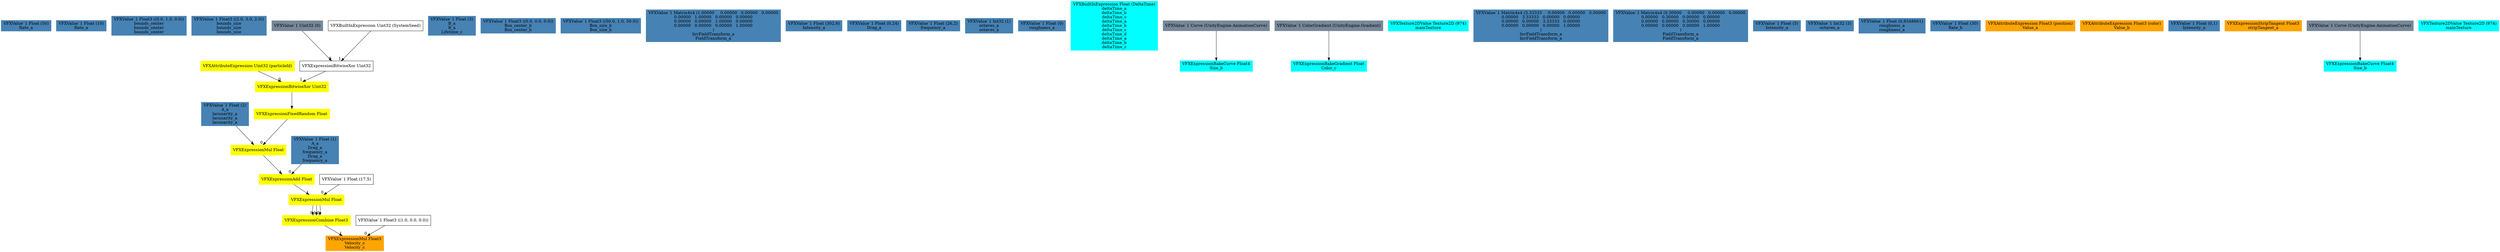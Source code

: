 digraph G {
node0 [shape="box" color="steelblue" style="filled" label="VFXValue`1 Float (50)
Rate_a"]
node1 [shape="box" color="steelblue" style="filled" label="VFXValue`1 Float (10)
Rate_a"]
node2 [shape="box" color="steelblue" style="filled" label="VFXValue`1 Float3 ((0.0, 1.0, 0.0))
bounds_center
bounds_center
bounds_center"]
node3 [shape="box" color="steelblue" style="filled" label="VFXValue`1 Float3 ((2.0, 3.0, 2.0))
bounds_size
bounds_size
bounds_size"]
node4 [shape="box" color="steelblue" style="filled" label="VFXValue`1 Float (2)
A_a
lacunarity_a
lacunarity_a
lacunarity_a"]
node5 [shape="box" color="steelblue" style="filled" label="VFXValue`1 Float (3)
B_a
B_a
Lifetime_c"]
node6 [shape="box" color="steelblue" style="filled" label="VFXValue`1 Float3 ((0.0, 0.0, 0.0))
Box_center_b
Box_center_b"]
node7 [shape="box" color="steelblue" style="filled" label="VFXValue`1 Float3 ((50.0, 1.0, 50.0))
Box_size_b
Box_size_b"]
node8 [shape="box" color="orange" style="filled" label="VFXExpressionMul Float3
Velocity_c
Velocity_c"]
node9 [shape="box" label="VFXValue`1 Float3 ((1.0, 0.0, 0.0))"]
node10 [shape="box" color="yellow" style="filled" label="VFXExpressionCombine Float3"]
node11 [shape="box" color="yellow" style="filled" label="VFXExpressionMul Float"]
node12 [shape="box" label="VFXValue`1 Float (17,5)"]
node13 [shape="box" color="yellow" style="filled" label="VFXExpressionAdd Float"]
node14 [shape="box" color="steelblue" style="filled" label="VFXValue`1 Float (1)
A_a
Drag_a
frequency_a
Drag_a
frequency_a"]
node15 [shape="box" color="yellow" style="filled" label="VFXExpressionMul Float"]
node16 [shape="box" color="yellow" style="filled" label="VFXExpressionFixedRandom Float"]
node17 [shape="box" color="yellow" style="filled" label="VFXExpressionBitwiseXor Uint32"]
node18 [shape="box" color="yellow" style="filled" label="VFXAttributeExpression Uint32 (particleId)"]
node19 [shape="box" label="VFXExpressionBitwiseXor Uint32"]
node20 [shape="box" color="lightslategray" style="filled" label="VFXValue`1 Uint32 (0)"]
node21 [shape="box" label="VFXBuiltInExpression Uint32 (SystemSeed)"]
node22 [shape="box" color="steelblue" style="filled" label="VFXValue`1 Matrix4x4 (1.00000	0.00000	0.00000	0.00000
0.00000	1.00000	0.00000	0.00000
0.00000	0.00000	1.00000	0.00000
0.00000	0.00000	0.00000	1.00000
)
InvFieldTransform_a
FieldTransform_a"]
node23 [shape="box" color="steelblue" style="filled" label="VFXValue`1 Float (302,6)
Intensity_a"]
node24 [shape="box" color="steelblue" style="filled" label="VFXValue`1 Float (0,24)
Drag_a"]
node25 [shape="box" color="steelblue" style="filled" label="VFXValue`1 Float (26,2)
frequency_a"]
node26 [shape="box" color="steelblue" style="filled" label="VFXValue`1 Int32 (1)
octaves_a
octaves_a"]
node27 [shape="box" color="steelblue" style="filled" label="VFXValue`1 Float (0)
roughness_a"]
node28 [shape="box" color="cyan" style="filled" label="VFXBuiltInExpression Float (DeltaTime)
deltaTime_a
deltaTime_b
deltaTime_c
deltaTime_a
deltaTime_b
deltaTime_c
deltaTime_d
deltaTime_a
deltaTime_b
deltaTime_c"]
node29 [shape="box" color="cyan" style="filled" label="VFXExpressionBakeCurve Float4
Size_b"]
node30 [shape="box" color="lightslategray" style="filled" label="VFXValue`1 Curve (UnityEngine.AnimationCurve)"]
node31 [shape="box" color="cyan" style="filled" label="VFXExpressionBakeGradient Float
Color_c"]
node32 [shape="box" color="lightslategray" style="filled" label="VFXValue`1 ColorGradient (UnityEngine.Gradient)"]
node33 [shape="box" color="cyan" style="filled" label="VFXTexture2DValue Texture2D (974)
mainTexture"]
node34 [shape="box" color="steelblue" style="filled" label="VFXValue`1 Matrix4x4 (3.33333	0.00000	0.00000	0.00000
0.00000	3.33333	0.00000	0.00000
0.00000	0.00000	3.33333	0.00000
0.00000	0.00000	0.00000	1.00000
)
InvFieldTransform_a
InvFieldTransform_a"]
node35 [shape="box" color="steelblue" style="filled" label="VFXValue`1 Matrix4x4 (0.30000	0.00000	0.00000	0.00000
0.00000	0.30000	0.00000	0.00000
0.00000	0.00000	0.30000	0.00000
0.00000	0.00000	0.00000	1.00000
)
FieldTransform_a
FieldTransform_a"]
node36 [shape="box" color="steelblue" style="filled" label="VFXValue`1 Float (5)
Intensity_a"]
node37 [shape="box" color="steelblue" style="filled" label="VFXValue`1 Int32 (3)
octaves_a"]
node38 [shape="box" color="steelblue" style="filled" label="VFXValue`1 Float (0,8348661)
roughness_a
roughness_a"]
node39 [shape="box" color="steelblue" style="filled" label="VFXValue`1 Float (30)
Rate_b"]
node40 [shape="box" color="orange" style="filled" label="VFXAttributeExpression Float3 (position)
Value_a"]
node41 [shape="box" color="orange" style="filled" label="VFXAttributeExpression Float3 (color)
Value_b"]
node42 [shape="box" color="steelblue" style="filled" label="VFXValue`1 Float (0,1)
Intensity_a"]
node43 [shape="box" color="orange" style="filled" label="VFXExpressionStripTangent Float3
stripTangent_a"]
node44 [shape="box" color="cyan" style="filled" label="VFXExpressionBakeCurve Float4
Size_b"]
node45 [shape="box" color="lightslategray" style="filled" label="VFXValue`1 Curve (UnityEngine.AnimationCurve)"]
node46 [shape="box" color="cyan" style="filled" label="VFXTexture2DValue Texture2D (974)
mainTexture"]
node9 -> node8 [headlabel="0"]
node10 -> node8 [headlabel="1"]
node11 -> node10 [headlabel="0"]
node11 -> node10 [headlabel="1"]
node11 -> node10 [headlabel="2"]
node12 -> node11 [headlabel="0"]
node13 -> node11 [headlabel="1"]
node14 -> node13 [headlabel="0"]
node15 -> node13 [headlabel="1"]
node16 -> node15 [headlabel="0"]
node4 -> node15 [headlabel="1"]
node17 -> node16 
node18 -> node17 [headlabel="0"]
node19 -> node17 [headlabel="1"]
node20 -> node19 [headlabel="0"]
node21 -> node19 [headlabel="1"]
node30 -> node29 
node32 -> node31 
node45 -> node44 
}
